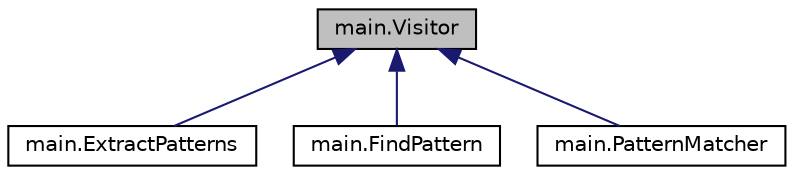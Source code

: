 digraph "main.Visitor"
{
  edge [fontname="Helvetica",fontsize="10",labelfontname="Helvetica",labelfontsize="10"];
  node [fontname="Helvetica",fontsize="10",shape=record];
  Node1 [label="main.Visitor",height=0.2,width=0.4,color="black", fillcolor="grey75", style="filled", fontcolor="black"];
  Node1 -> Node2 [dir="back",color="midnightblue",fontsize="10",style="solid",fontname="Helvetica"];
  Node2 [label="main.ExtractPatterns",height=0.2,width=0.4,color="black", fillcolor="white", style="filled",URL="$classmain_1_1_extract_patterns.html"];
  Node1 -> Node3 [dir="back",color="midnightblue",fontsize="10",style="solid",fontname="Helvetica"];
  Node3 [label="main.FindPattern",height=0.2,width=0.4,color="black", fillcolor="white", style="filled",URL="$classmain_1_1_find_pattern.html"];
  Node1 -> Node4 [dir="back",color="midnightblue",fontsize="10",style="solid",fontname="Helvetica"];
  Node4 [label="main.PatternMatcher",height=0.2,width=0.4,color="black", fillcolor="white", style="filled",URL="$classmain_1_1_pattern_matcher.html"];
}
